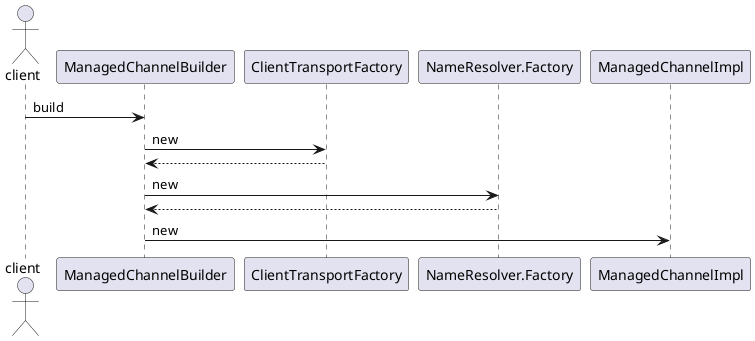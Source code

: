 @startuml
actor client

client -> ManagedChannelBuilder:build
ManagedChannelBuilder -> ClientTransportFactory: new
ManagedChannelBuilder <-- ClientTransportFactory
ManagedChannelBuilder -> NameResolver.Factory : new
ManagedChannelBuilder <-- NameResolver.Factory
ManagedChannelBuilder -> ManagedChannelImpl:new


@enduml
